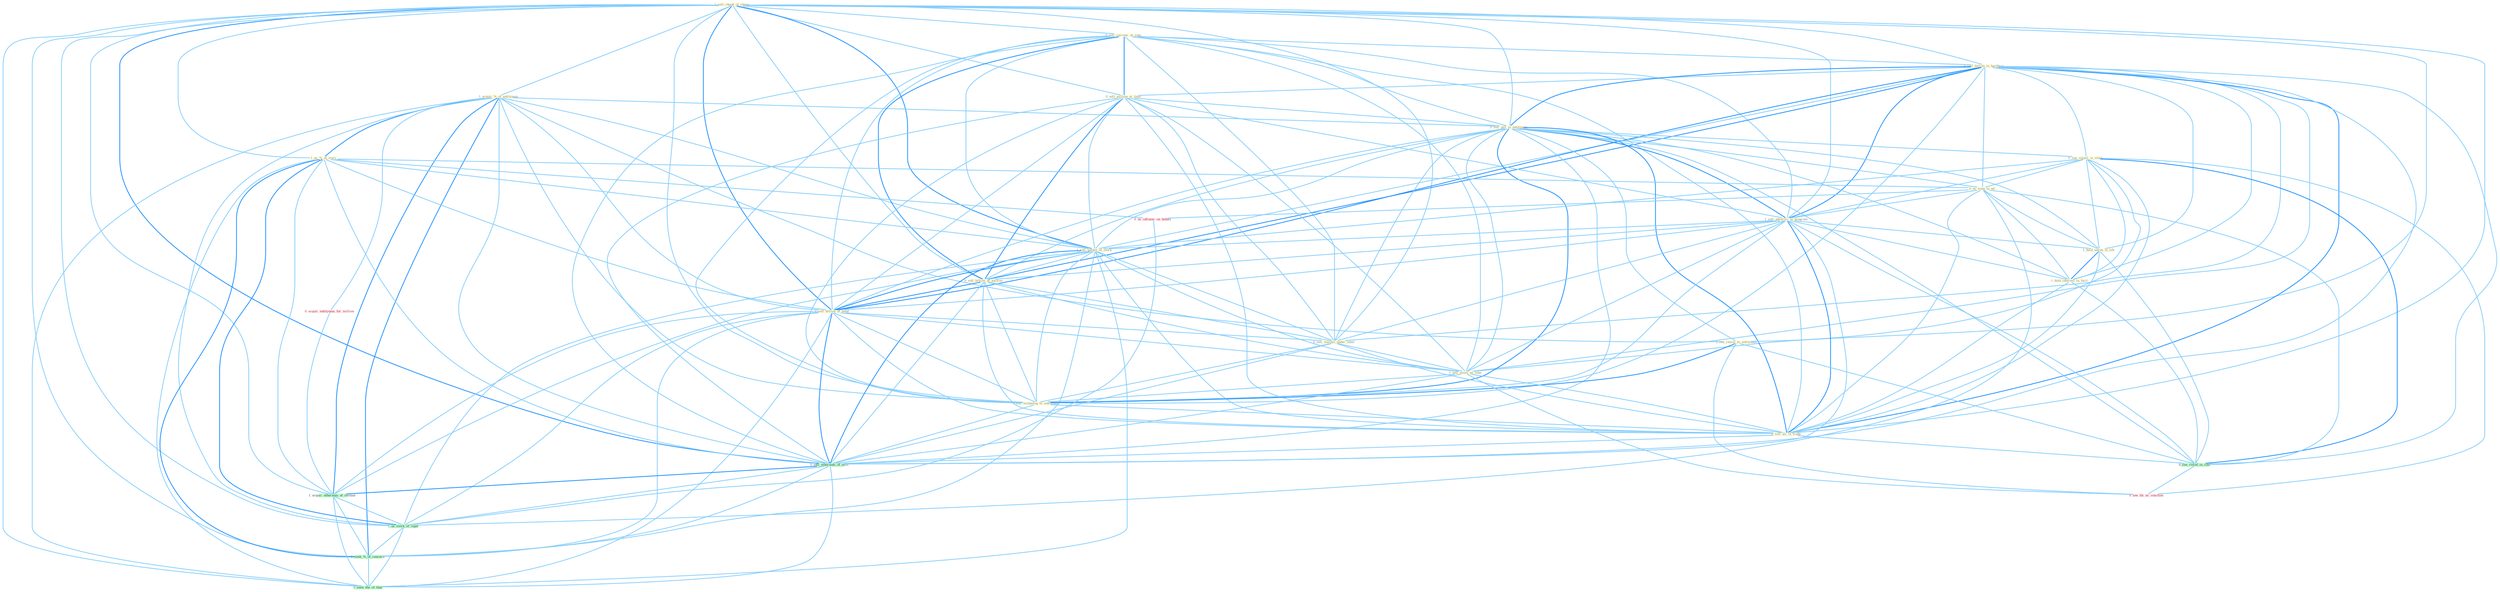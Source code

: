 Graph G{ 
    node
    [shape=polygon,style=filled,width=.5,height=.06,color="#BDFCC9",fixedsize=true,fontsize=4,
    fontcolor="#2f4f4f"];
    {node
    [color="#ffffe0", fontcolor="#8b7d6b"] "1_sell_chunk_of_share " "1_acquir_%_of_entitynam " "0_sell_currenc_at_rate " "0_sell_billion_in_hardwar " "0_sell_million_at_time " "0_sell_pill_in_entitynam " "0_see_volatil_in_stock " "1_us_%_of_ivori " "0_us_song_in_ad " "1_sell_advertis_in_program " "1_sell_basket_of_stock " "0_sell_billion_at_auction " "1_see_resist_to_entitynam " "1_sell_billion_of_bond " "0_sell_machin_under_label " "1_hold_anyon_in_life " "1_hold_interest_in_facil " "1_sell_asset_as_loan " "0_sell_technolog_to_entitynam " "0_sell_all_in_trade "}
{node [color="#fff0f5", fontcolor="#b22222"] "0_acquir_entitynam_for_million " "0_us_influenc_on_behalf " "0_see_thi_as_reaction "}
edge [color="#B0E2FF"];

	"1_sell_chunk_of_share " -- "1_acquir_%_of_entitynam " [w="1", color="#87cefa" ];
	"1_sell_chunk_of_share " -- "0_sell_currenc_at_rate " [w="1", color="#87cefa" ];
	"1_sell_chunk_of_share " -- "0_sell_billion_in_hardwar " [w="1", color="#87cefa" ];
	"1_sell_chunk_of_share " -- "0_sell_million_at_time " [w="1", color="#87cefa" ];
	"1_sell_chunk_of_share " -- "0_sell_pill_in_entitynam " [w="1", color="#87cefa" ];
	"1_sell_chunk_of_share " -- "1_us_%_of_ivori " [w="1", color="#87cefa" ];
	"1_sell_chunk_of_share " -- "1_sell_advertis_in_program " [w="1", color="#87cefa" ];
	"1_sell_chunk_of_share " -- "1_sell_basket_of_stock " [w="2", color="#1e90ff" , len=0.8];
	"1_sell_chunk_of_share " -- "0_sell_billion_at_auction " [w="1", color="#87cefa" ];
	"1_sell_chunk_of_share " -- "1_sell_billion_of_bond " [w="2", color="#1e90ff" , len=0.8];
	"1_sell_chunk_of_share " -- "0_sell_machin_under_label " [w="1", color="#87cefa" ];
	"1_sell_chunk_of_share " -- "1_sell_asset_as_loan " [w="1", color="#87cefa" ];
	"1_sell_chunk_of_share " -- "0_sell_technolog_to_entitynam " [w="1", color="#87cefa" ];
	"1_sell_chunk_of_share " -- "0_sell_all_in_trade " [w="1", color="#87cefa" ];
	"1_sell_chunk_of_share " -- "1_sell_othernum_of_offic " [w="2", color="#1e90ff" , len=0.8];
	"1_sell_chunk_of_share " -- "1_acquir_othernum_of_restaur " [w="1", color="#87cefa" ];
	"1_sell_chunk_of_share " -- "1_us_stock_of_capit " [w="1", color="#87cefa" ];
	"1_sell_chunk_of_share " -- "1_seek_%_of_concern " [w="1", color="#87cefa" ];
	"1_sell_chunk_of_share " -- "1_seen_the_of_that " [w="1", color="#87cefa" ];
	"1_acquir_%_of_entitynam " -- "0_sell_pill_in_entitynam " [w="1", color="#87cefa" ];
	"1_acquir_%_of_entitynam " -- "1_us_%_of_ivori " [w="2", color="#1e90ff" , len=0.8];
	"1_acquir_%_of_entitynam " -- "1_sell_basket_of_stock " [w="1", color="#87cefa" ];
	"1_acquir_%_of_entitynam " -- "1_see_resist_to_entitynam " [w="1", color="#87cefa" ];
	"1_acquir_%_of_entitynam " -- "1_sell_billion_of_bond " [w="1", color="#87cefa" ];
	"1_acquir_%_of_entitynam " -- "0_sell_technolog_to_entitynam " [w="1", color="#87cefa" ];
	"1_acquir_%_of_entitynam " -- "0_acquir_entitynam_for_million " [w="1", color="#87cefa" ];
	"1_acquir_%_of_entitynam " -- "1_sell_othernum_of_offic " [w="1", color="#87cefa" ];
	"1_acquir_%_of_entitynam " -- "1_acquir_othernum_of_restaur " [w="2", color="#1e90ff" , len=0.8];
	"1_acquir_%_of_entitynam " -- "1_us_stock_of_capit " [w="1", color="#87cefa" ];
	"1_acquir_%_of_entitynam " -- "1_seek_%_of_concern " [w="2", color="#1e90ff" , len=0.8];
	"1_acquir_%_of_entitynam " -- "1_seen_the_of_that " [w="1", color="#87cefa" ];
	"0_sell_currenc_at_rate " -- "0_sell_billion_in_hardwar " [w="1", color="#87cefa" ];
	"0_sell_currenc_at_rate " -- "0_sell_million_at_time " [w="2", color="#1e90ff" , len=0.8];
	"0_sell_currenc_at_rate " -- "0_sell_pill_in_entitynam " [w="1", color="#87cefa" ];
	"0_sell_currenc_at_rate " -- "1_sell_advertis_in_program " [w="1", color="#87cefa" ];
	"0_sell_currenc_at_rate " -- "1_sell_basket_of_stock " [w="1", color="#87cefa" ];
	"0_sell_currenc_at_rate " -- "0_sell_billion_at_auction " [w="2", color="#1e90ff" , len=0.8];
	"0_sell_currenc_at_rate " -- "1_sell_billion_of_bond " [w="1", color="#87cefa" ];
	"0_sell_currenc_at_rate " -- "0_sell_machin_under_label " [w="1", color="#87cefa" ];
	"0_sell_currenc_at_rate " -- "1_sell_asset_as_loan " [w="1", color="#87cefa" ];
	"0_sell_currenc_at_rate " -- "0_sell_technolog_to_entitynam " [w="1", color="#87cefa" ];
	"0_sell_currenc_at_rate " -- "0_sell_all_in_trade " [w="1", color="#87cefa" ];
	"0_sell_currenc_at_rate " -- "1_sell_othernum_of_offic " [w="1", color="#87cefa" ];
	"0_sell_billion_in_hardwar " -- "0_sell_million_at_time " [w="1", color="#87cefa" ];
	"0_sell_billion_in_hardwar " -- "0_sell_pill_in_entitynam " [w="2", color="#1e90ff" , len=0.8];
	"0_sell_billion_in_hardwar " -- "0_see_volatil_in_stock " [w="1", color="#87cefa" ];
	"0_sell_billion_in_hardwar " -- "0_us_song_in_ad " [w="1", color="#87cefa" ];
	"0_sell_billion_in_hardwar " -- "1_sell_advertis_in_program " [w="2", color="#1e90ff" , len=0.8];
	"0_sell_billion_in_hardwar " -- "1_sell_basket_of_stock " [w="1", color="#87cefa" ];
	"0_sell_billion_in_hardwar " -- "0_sell_billion_at_auction " [w="2", color="#1e90ff" , len=0.8];
	"0_sell_billion_in_hardwar " -- "1_sell_billion_of_bond " [w="2", color="#1e90ff" , len=0.8];
	"0_sell_billion_in_hardwar " -- "0_sell_machin_under_label " [w="1", color="#87cefa" ];
	"0_sell_billion_in_hardwar " -- "1_hold_anyon_in_life " [w="1", color="#87cefa" ];
	"0_sell_billion_in_hardwar " -- "1_hold_interest_in_facil " [w="1", color="#87cefa" ];
	"0_sell_billion_in_hardwar " -- "1_sell_asset_as_loan " [w="1", color="#87cefa" ];
	"0_sell_billion_in_hardwar " -- "0_sell_technolog_to_entitynam " [w="1", color="#87cefa" ];
	"0_sell_billion_in_hardwar " -- "0_sell_all_in_trade " [w="2", color="#1e90ff" , len=0.8];
	"0_sell_billion_in_hardwar " -- "1_sell_othernum_of_offic " [w="1", color="#87cefa" ];
	"0_sell_billion_in_hardwar " -- "0_see_relief_in_cost " [w="1", color="#87cefa" ];
	"0_sell_million_at_time " -- "0_sell_pill_in_entitynam " [w="1", color="#87cefa" ];
	"0_sell_million_at_time " -- "1_sell_advertis_in_program " [w="1", color="#87cefa" ];
	"0_sell_million_at_time " -- "1_sell_basket_of_stock " [w="1", color="#87cefa" ];
	"0_sell_million_at_time " -- "0_sell_billion_at_auction " [w="2", color="#1e90ff" , len=0.8];
	"0_sell_million_at_time " -- "1_sell_billion_of_bond " [w="1", color="#87cefa" ];
	"0_sell_million_at_time " -- "0_sell_machin_under_label " [w="1", color="#87cefa" ];
	"0_sell_million_at_time " -- "1_sell_asset_as_loan " [w="1", color="#87cefa" ];
	"0_sell_million_at_time " -- "0_sell_technolog_to_entitynam " [w="1", color="#87cefa" ];
	"0_sell_million_at_time " -- "0_sell_all_in_trade " [w="1", color="#87cefa" ];
	"0_sell_million_at_time " -- "1_sell_othernum_of_offic " [w="1", color="#87cefa" ];
	"0_sell_pill_in_entitynam " -- "0_see_volatil_in_stock " [w="1", color="#87cefa" ];
	"0_sell_pill_in_entitynam " -- "0_us_song_in_ad " [w="1", color="#87cefa" ];
	"0_sell_pill_in_entitynam " -- "1_sell_advertis_in_program " [w="2", color="#1e90ff" , len=0.8];
	"0_sell_pill_in_entitynam " -- "1_sell_basket_of_stock " [w="1", color="#87cefa" ];
	"0_sell_pill_in_entitynam " -- "0_sell_billion_at_auction " [w="1", color="#87cefa" ];
	"0_sell_pill_in_entitynam " -- "1_see_resist_to_entitynam " [w="1", color="#87cefa" ];
	"0_sell_pill_in_entitynam " -- "1_sell_billion_of_bond " [w="1", color="#87cefa" ];
	"0_sell_pill_in_entitynam " -- "0_sell_machin_under_label " [w="1", color="#87cefa" ];
	"0_sell_pill_in_entitynam " -- "1_hold_anyon_in_life " [w="1", color="#87cefa" ];
	"0_sell_pill_in_entitynam " -- "1_hold_interest_in_facil " [w="1", color="#87cefa" ];
	"0_sell_pill_in_entitynam " -- "1_sell_asset_as_loan " [w="1", color="#87cefa" ];
	"0_sell_pill_in_entitynam " -- "0_sell_technolog_to_entitynam " [w="2", color="#1e90ff" , len=0.8];
	"0_sell_pill_in_entitynam " -- "0_sell_all_in_trade " [w="2", color="#1e90ff" , len=0.8];
	"0_sell_pill_in_entitynam " -- "1_sell_othernum_of_offic " [w="1", color="#87cefa" ];
	"0_sell_pill_in_entitynam " -- "0_see_relief_in_cost " [w="1", color="#87cefa" ];
	"0_see_volatil_in_stock " -- "0_us_song_in_ad " [w="1", color="#87cefa" ];
	"0_see_volatil_in_stock " -- "1_sell_advertis_in_program " [w="1", color="#87cefa" ];
	"0_see_volatil_in_stock " -- "1_sell_basket_of_stock " [w="1", color="#87cefa" ];
	"0_see_volatil_in_stock " -- "1_see_resist_to_entitynam " [w="1", color="#87cefa" ];
	"0_see_volatil_in_stock " -- "1_hold_anyon_in_life " [w="1", color="#87cefa" ];
	"0_see_volatil_in_stock " -- "1_hold_interest_in_facil " [w="1", color="#87cefa" ];
	"0_see_volatil_in_stock " -- "0_sell_all_in_trade " [w="1", color="#87cefa" ];
	"0_see_volatil_in_stock " -- "0_see_relief_in_cost " [w="2", color="#1e90ff" , len=0.8];
	"0_see_volatil_in_stock " -- "0_see_thi_as_reaction " [w="1", color="#87cefa" ];
	"1_us_%_of_ivori " -- "0_us_song_in_ad " [w="1", color="#87cefa" ];
	"1_us_%_of_ivori " -- "1_sell_basket_of_stock " [w="1", color="#87cefa" ];
	"1_us_%_of_ivori " -- "1_sell_billion_of_bond " [w="1", color="#87cefa" ];
	"1_us_%_of_ivori " -- "1_sell_othernum_of_offic " [w="1", color="#87cefa" ];
	"1_us_%_of_ivori " -- "0_us_influenc_on_behalf " [w="1", color="#87cefa" ];
	"1_us_%_of_ivori " -- "1_acquir_othernum_of_restaur " [w="1", color="#87cefa" ];
	"1_us_%_of_ivori " -- "1_us_stock_of_capit " [w="2", color="#1e90ff" , len=0.8];
	"1_us_%_of_ivori " -- "1_seek_%_of_concern " [w="2", color="#1e90ff" , len=0.8];
	"1_us_%_of_ivori " -- "1_seen_the_of_that " [w="1", color="#87cefa" ];
	"0_us_song_in_ad " -- "1_sell_advertis_in_program " [w="1", color="#87cefa" ];
	"0_us_song_in_ad " -- "1_hold_anyon_in_life " [w="1", color="#87cefa" ];
	"0_us_song_in_ad " -- "1_hold_interest_in_facil " [w="1", color="#87cefa" ];
	"0_us_song_in_ad " -- "0_sell_all_in_trade " [w="1", color="#87cefa" ];
	"0_us_song_in_ad " -- "0_us_influenc_on_behalf " [w="1", color="#87cefa" ];
	"0_us_song_in_ad " -- "0_see_relief_in_cost " [w="1", color="#87cefa" ];
	"0_us_song_in_ad " -- "1_us_stock_of_capit " [w="1", color="#87cefa" ];
	"1_sell_advertis_in_program " -- "1_sell_basket_of_stock " [w="1", color="#87cefa" ];
	"1_sell_advertis_in_program " -- "0_sell_billion_at_auction " [w="1", color="#87cefa" ];
	"1_sell_advertis_in_program " -- "1_sell_billion_of_bond " [w="1", color="#87cefa" ];
	"1_sell_advertis_in_program " -- "0_sell_machin_under_label " [w="1", color="#87cefa" ];
	"1_sell_advertis_in_program " -- "1_hold_anyon_in_life " [w="1", color="#87cefa" ];
	"1_sell_advertis_in_program " -- "1_hold_interest_in_facil " [w="1", color="#87cefa" ];
	"1_sell_advertis_in_program " -- "1_sell_asset_as_loan " [w="1", color="#87cefa" ];
	"1_sell_advertis_in_program " -- "0_sell_technolog_to_entitynam " [w="1", color="#87cefa" ];
	"1_sell_advertis_in_program " -- "0_sell_all_in_trade " [w="2", color="#1e90ff" , len=0.8];
	"1_sell_advertis_in_program " -- "1_sell_othernum_of_offic " [w="1", color="#87cefa" ];
	"1_sell_advertis_in_program " -- "0_see_relief_in_cost " [w="1", color="#87cefa" ];
	"1_sell_basket_of_stock " -- "0_sell_billion_at_auction " [w="1", color="#87cefa" ];
	"1_sell_basket_of_stock " -- "1_sell_billion_of_bond " [w="2", color="#1e90ff" , len=0.8];
	"1_sell_basket_of_stock " -- "0_sell_machin_under_label " [w="1", color="#87cefa" ];
	"1_sell_basket_of_stock " -- "1_sell_asset_as_loan " [w="1", color="#87cefa" ];
	"1_sell_basket_of_stock " -- "0_sell_technolog_to_entitynam " [w="1", color="#87cefa" ];
	"1_sell_basket_of_stock " -- "0_sell_all_in_trade " [w="1", color="#87cefa" ];
	"1_sell_basket_of_stock " -- "1_sell_othernum_of_offic " [w="2", color="#1e90ff" , len=0.8];
	"1_sell_basket_of_stock " -- "1_acquir_othernum_of_restaur " [w="1", color="#87cefa" ];
	"1_sell_basket_of_stock " -- "1_us_stock_of_capit " [w="1", color="#87cefa" ];
	"1_sell_basket_of_stock " -- "1_seek_%_of_concern " [w="1", color="#87cefa" ];
	"1_sell_basket_of_stock " -- "1_seen_the_of_that " [w="1", color="#87cefa" ];
	"0_sell_billion_at_auction " -- "1_sell_billion_of_bond " [w="2", color="#1e90ff" , len=0.8];
	"0_sell_billion_at_auction " -- "0_sell_machin_under_label " [w="1", color="#87cefa" ];
	"0_sell_billion_at_auction " -- "1_sell_asset_as_loan " [w="1", color="#87cefa" ];
	"0_sell_billion_at_auction " -- "0_sell_technolog_to_entitynam " [w="1", color="#87cefa" ];
	"0_sell_billion_at_auction " -- "0_sell_all_in_trade " [w="1", color="#87cefa" ];
	"0_sell_billion_at_auction " -- "1_sell_othernum_of_offic " [w="1", color="#87cefa" ];
	"1_see_resist_to_entitynam " -- "0_sell_technolog_to_entitynam " [w="2", color="#1e90ff" , len=0.8];
	"1_see_resist_to_entitynam " -- "0_see_relief_in_cost " [w="1", color="#87cefa" ];
	"1_see_resist_to_entitynam " -- "0_see_thi_as_reaction " [w="1", color="#87cefa" ];
	"1_sell_billion_of_bond " -- "0_sell_machin_under_label " [w="1", color="#87cefa" ];
	"1_sell_billion_of_bond " -- "1_sell_asset_as_loan " [w="1", color="#87cefa" ];
	"1_sell_billion_of_bond " -- "0_sell_technolog_to_entitynam " [w="1", color="#87cefa" ];
	"1_sell_billion_of_bond " -- "0_sell_all_in_trade " [w="1", color="#87cefa" ];
	"1_sell_billion_of_bond " -- "1_sell_othernum_of_offic " [w="2", color="#1e90ff" , len=0.8];
	"1_sell_billion_of_bond " -- "1_acquir_othernum_of_restaur " [w="1", color="#87cefa" ];
	"1_sell_billion_of_bond " -- "1_us_stock_of_capit " [w="1", color="#87cefa" ];
	"1_sell_billion_of_bond " -- "1_seek_%_of_concern " [w="1", color="#87cefa" ];
	"1_sell_billion_of_bond " -- "1_seen_the_of_that " [w="1", color="#87cefa" ];
	"0_sell_machin_under_label " -- "1_sell_asset_as_loan " [w="1", color="#87cefa" ];
	"0_sell_machin_under_label " -- "0_sell_technolog_to_entitynam " [w="1", color="#87cefa" ];
	"0_sell_machin_under_label " -- "0_sell_all_in_trade " [w="1", color="#87cefa" ];
	"0_sell_machin_under_label " -- "1_sell_othernum_of_offic " [w="1", color="#87cefa" ];
	"1_hold_anyon_in_life " -- "1_hold_interest_in_facil " [w="2", color="#1e90ff" , len=0.8];
	"1_hold_anyon_in_life " -- "0_sell_all_in_trade " [w="1", color="#87cefa" ];
	"1_hold_anyon_in_life " -- "0_see_relief_in_cost " [w="1", color="#87cefa" ];
	"1_hold_interest_in_facil " -- "0_sell_all_in_trade " [w="1", color="#87cefa" ];
	"1_hold_interest_in_facil " -- "0_see_relief_in_cost " [w="1", color="#87cefa" ];
	"1_sell_asset_as_loan " -- "0_sell_technolog_to_entitynam " [w="1", color="#87cefa" ];
	"1_sell_asset_as_loan " -- "0_sell_all_in_trade " [w="1", color="#87cefa" ];
	"1_sell_asset_as_loan " -- "1_sell_othernum_of_offic " [w="1", color="#87cefa" ];
	"1_sell_asset_as_loan " -- "0_see_thi_as_reaction " [w="1", color="#87cefa" ];
	"0_sell_technolog_to_entitynam " -- "0_sell_all_in_trade " [w="1", color="#87cefa" ];
	"0_sell_technolog_to_entitynam " -- "1_sell_othernum_of_offic " [w="1", color="#87cefa" ];
	"0_sell_all_in_trade " -- "1_sell_othernum_of_offic " [w="1", color="#87cefa" ];
	"0_sell_all_in_trade " -- "0_see_relief_in_cost " [w="1", color="#87cefa" ];
	"0_acquir_entitynam_for_million " -- "1_acquir_othernum_of_restaur " [w="1", color="#87cefa" ];
	"1_sell_othernum_of_offic " -- "1_acquir_othernum_of_restaur " [w="2", color="#1e90ff" , len=0.8];
	"1_sell_othernum_of_offic " -- "1_us_stock_of_capit " [w="1", color="#87cefa" ];
	"1_sell_othernum_of_offic " -- "1_seek_%_of_concern " [w="1", color="#87cefa" ];
	"1_sell_othernum_of_offic " -- "1_seen_the_of_that " [w="1", color="#87cefa" ];
	"0_us_influenc_on_behalf " -- "1_us_stock_of_capit " [w="1", color="#87cefa" ];
	"0_see_relief_in_cost " -- "0_see_thi_as_reaction " [w="1", color="#87cefa" ];
	"1_acquir_othernum_of_restaur " -- "1_us_stock_of_capit " [w="1", color="#87cefa" ];
	"1_acquir_othernum_of_restaur " -- "1_seek_%_of_concern " [w="1", color="#87cefa" ];
	"1_acquir_othernum_of_restaur " -- "1_seen_the_of_that " [w="1", color="#87cefa" ];
	"1_us_stock_of_capit " -- "1_seek_%_of_concern " [w="1", color="#87cefa" ];
	"1_us_stock_of_capit " -- "1_seen_the_of_that " [w="1", color="#87cefa" ];
	"1_seek_%_of_concern " -- "1_seen_the_of_that " [w="1", color="#87cefa" ];
}